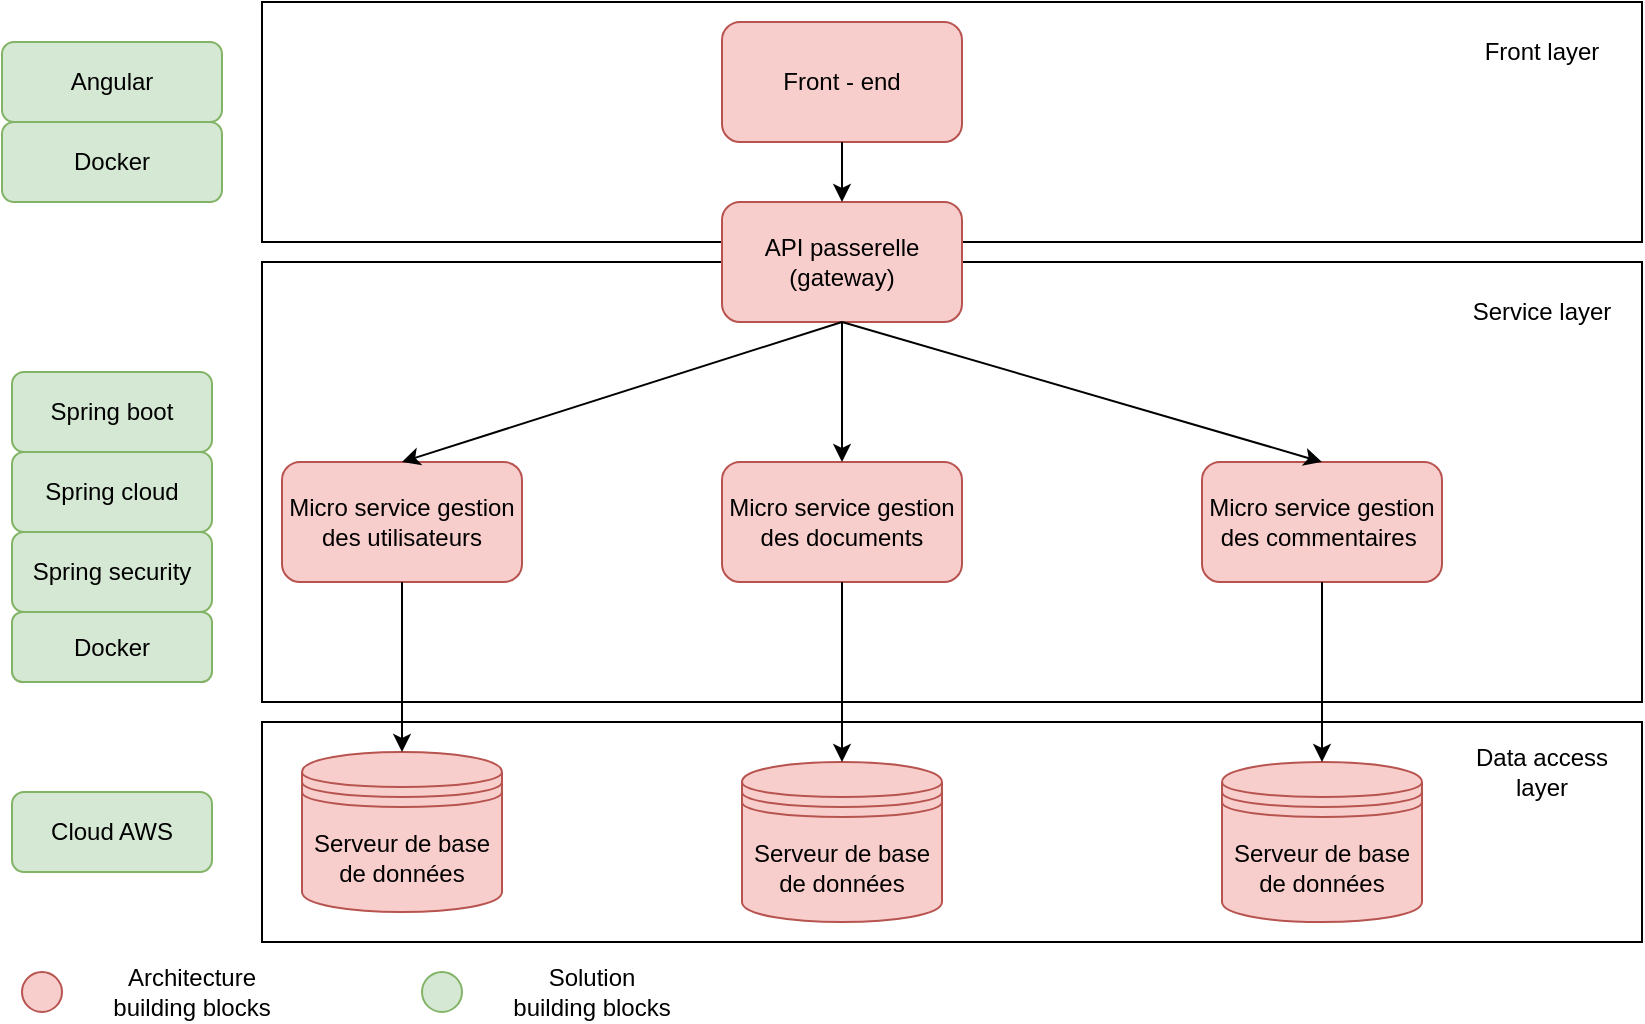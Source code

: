 <mxfile version="20.8.5" type="github">
  <diagram id="Vuyk-2e29oqBd6F1tE3K" name="Page-1">
    <mxGraphModel dx="1434" dy="726" grid="1" gridSize="10" guides="1" tooltips="1" connect="1" arrows="1" fold="1" page="1" pageScale="1" pageWidth="827" pageHeight="1169" math="0" shadow="0">
      <root>
        <mxCell id="0" />
        <mxCell id="1" parent="0" />
        <mxCell id="rIjrJX4Dk5kXch5xxkFY-4" value="" style="rounded=0;whiteSpace=wrap;html=1;" parent="1" vertex="1">
          <mxGeometry x="134" y="470" width="690" height="120" as="geometry" />
        </mxCell>
        <mxCell id="rIjrJX4Dk5kXch5xxkFY-3" value="" style="rounded=0;whiteSpace=wrap;html=1;" parent="1" vertex="1">
          <mxGeometry x="134" y="600" width="690" height="220" as="geometry" />
        </mxCell>
        <mxCell id="rIjrJX4Dk5kXch5xxkFY-2" value="" style="rounded=0;whiteSpace=wrap;html=1;" parent="1" vertex="1">
          <mxGeometry x="134" y="830" width="690" height="110" as="geometry" />
        </mxCell>
        <mxCell id="1Sg80rZOHdZ85smLCKLu-2" value="API passerelle (gateway)" style="rounded=1;whiteSpace=wrap;html=1;fillColor=#f8cecc;strokeColor=#b85450;" parent="1" vertex="1">
          <mxGeometry x="364" y="570" width="120" height="60" as="geometry" />
        </mxCell>
        <mxCell id="1Sg80rZOHdZ85smLCKLu-8" value="&lt;div&gt;Micro service gestion des utilisateurs&lt;br&gt;&lt;/div&gt;" style="rounded=1;whiteSpace=wrap;html=1;fillColor=#f8cecc;strokeColor=#b85450;" parent="1" vertex="1">
          <mxGeometry x="144" y="700" width="120" height="60" as="geometry" />
        </mxCell>
        <mxCell id="1Sg80rZOHdZ85smLCKLu-9" value="&lt;div&gt;Micro service gestion des documents&lt;br&gt;&lt;/div&gt;" style="rounded=1;whiteSpace=wrap;html=1;fillColor=#f8cecc;strokeColor=#b85450;" parent="1" vertex="1">
          <mxGeometry x="364" y="700" width="120" height="60" as="geometry" />
        </mxCell>
        <mxCell id="1Sg80rZOHdZ85smLCKLu-10" value="&lt;div&gt;Micro service gestion des commentaires&amp;nbsp; &lt;br&gt;&lt;/div&gt;" style="rounded=1;whiteSpace=wrap;html=1;fillColor=#f8cecc;strokeColor=#b85450;" parent="1" vertex="1">
          <mxGeometry x="604" y="700" width="120" height="60" as="geometry" />
        </mxCell>
        <mxCell id="1Sg80rZOHdZ85smLCKLu-16" value="" style="endArrow=classic;html=1;rounded=0;entryX=0.5;entryY=0;entryDx=0;entryDy=0;exitX=0.5;exitY=1;exitDx=0;exitDy=0;" parent="1" source="1Sg80rZOHdZ85smLCKLu-2" target="1Sg80rZOHdZ85smLCKLu-9" edge="1">
          <mxGeometry width="50" height="50" relative="1" as="geometry">
            <mxPoint x="314" y="810" as="sourcePoint" />
            <mxPoint x="364" y="760" as="targetPoint" />
          </mxGeometry>
        </mxCell>
        <mxCell id="1Sg80rZOHdZ85smLCKLu-18" value="" style="endArrow=classic;html=1;rounded=0;entryX=0.5;entryY=0;entryDx=0;entryDy=0;exitX=0.5;exitY=1;exitDx=0;exitDy=0;" parent="1" source="1Sg80rZOHdZ85smLCKLu-2" target="1Sg80rZOHdZ85smLCKLu-8" edge="1">
          <mxGeometry width="50" height="50" relative="1" as="geometry">
            <mxPoint x="314" y="810" as="sourcePoint" />
            <mxPoint x="364" y="760" as="targetPoint" />
          </mxGeometry>
        </mxCell>
        <mxCell id="1Sg80rZOHdZ85smLCKLu-19" value="Serveur de base de données " style="shape=datastore;whiteSpace=wrap;html=1;fillColor=#f8cecc;strokeColor=#b85450;" parent="1" vertex="1">
          <mxGeometry x="154" y="845" width="100" height="80" as="geometry" />
        </mxCell>
        <mxCell id="1Sg80rZOHdZ85smLCKLu-20" value="Serveur de base de données " style="shape=datastore;whiteSpace=wrap;html=1;fillColor=#f8cecc;strokeColor=#b85450;" parent="1" vertex="1">
          <mxGeometry x="374" y="850" width="100" height="80" as="geometry" />
        </mxCell>
        <mxCell id="1Sg80rZOHdZ85smLCKLu-21" value="Serveur de base de données " style="shape=datastore;whiteSpace=wrap;html=1;fillColor=#f8cecc;strokeColor=#b85450;" parent="1" vertex="1">
          <mxGeometry x="614" y="850" width="100" height="80" as="geometry" />
        </mxCell>
        <mxCell id="1Sg80rZOHdZ85smLCKLu-22" value="Front - end" style="rounded=1;whiteSpace=wrap;html=1;fillColor=#f8cecc;strokeColor=#b85450;" parent="1" vertex="1">
          <mxGeometry x="364" y="480" width="120" height="60" as="geometry" />
        </mxCell>
        <mxCell id="1Sg80rZOHdZ85smLCKLu-23" value="" style="endArrow=classic;html=1;rounded=0;entryX=0.5;entryY=0;entryDx=0;entryDy=0;exitX=0.5;exitY=1;exitDx=0;exitDy=0;" parent="1" source="1Sg80rZOHdZ85smLCKLu-22" target="1Sg80rZOHdZ85smLCKLu-2" edge="1">
          <mxGeometry width="50" height="50" relative="1" as="geometry">
            <mxPoint x="314" y="660" as="sourcePoint" />
            <mxPoint x="364" y="610" as="targetPoint" />
          </mxGeometry>
        </mxCell>
        <mxCell id="1Sg80rZOHdZ85smLCKLu-25" value="" style="endArrow=classic;html=1;rounded=0;entryX=0.5;entryY=0;entryDx=0;entryDy=0;exitX=0.5;exitY=1;exitDx=0;exitDy=0;" parent="1" source="1Sg80rZOHdZ85smLCKLu-8" target="1Sg80rZOHdZ85smLCKLu-19" edge="1">
          <mxGeometry width="50" height="50" relative="1" as="geometry">
            <mxPoint x="314" y="750" as="sourcePoint" />
            <mxPoint x="364" y="700" as="targetPoint" />
          </mxGeometry>
        </mxCell>
        <mxCell id="1Sg80rZOHdZ85smLCKLu-26" value="" style="endArrow=classic;html=1;rounded=0;entryX=0.5;entryY=0;entryDx=0;entryDy=0;exitX=0.5;exitY=1;exitDx=0;exitDy=0;" parent="1" source="1Sg80rZOHdZ85smLCKLu-9" target="1Sg80rZOHdZ85smLCKLu-20" edge="1">
          <mxGeometry width="50" height="50" relative="1" as="geometry">
            <mxPoint x="343.5" y="770" as="sourcePoint" />
            <mxPoint x="343.5" y="810" as="targetPoint" />
          </mxGeometry>
        </mxCell>
        <mxCell id="1Sg80rZOHdZ85smLCKLu-27" value="" style="endArrow=classic;html=1;rounded=0;entryX=0.5;entryY=0;entryDx=0;entryDy=0;exitX=0.5;exitY=1;exitDx=0;exitDy=0;" parent="1" source="1Sg80rZOHdZ85smLCKLu-10" target="1Sg80rZOHdZ85smLCKLu-21" edge="1">
          <mxGeometry width="50" height="50" relative="1" as="geometry">
            <mxPoint x="524" y="770" as="sourcePoint" />
            <mxPoint x="524" y="810" as="targetPoint" />
          </mxGeometry>
        </mxCell>
        <mxCell id="rIjrJX4Dk5kXch5xxkFY-1" value="" style="endArrow=classic;html=1;rounded=0;entryX=0.5;entryY=0;entryDx=0;entryDy=0;exitX=0.5;exitY=1;exitDx=0;exitDy=0;" parent="1" source="1Sg80rZOHdZ85smLCKLu-2" target="1Sg80rZOHdZ85smLCKLu-10" edge="1">
          <mxGeometry width="50" height="50" relative="1" as="geometry">
            <mxPoint x="344" y="660" as="sourcePoint" />
            <mxPoint x="394" y="610" as="targetPoint" />
          </mxGeometry>
        </mxCell>
        <mxCell id="rIjrJX4Dk5kXch5xxkFY-5" value="Service layer" style="text;html=1;strokeColor=none;fillColor=none;align=center;verticalAlign=middle;whiteSpace=wrap;rounded=0;" parent="1" vertex="1">
          <mxGeometry x="734" y="610" width="80" height="30" as="geometry" />
        </mxCell>
        <mxCell id="rIjrJX4Dk5kXch5xxkFY-6" value="Front layer" style="text;html=1;strokeColor=none;fillColor=none;align=center;verticalAlign=middle;whiteSpace=wrap;rounded=0;" parent="1" vertex="1">
          <mxGeometry x="744" y="480" width="60" height="30" as="geometry" />
        </mxCell>
        <mxCell id="rIjrJX4Dk5kXch5xxkFY-7" value="Data access layer" style="text;html=1;strokeColor=none;fillColor=none;align=center;verticalAlign=middle;whiteSpace=wrap;rounded=0;" parent="1" vertex="1">
          <mxGeometry x="734" y="840" width="80" height="30" as="geometry" />
        </mxCell>
        <mxCell id="rIjrJX4Dk5kXch5xxkFY-8" value="" style="ellipse;whiteSpace=wrap;html=1;aspect=fixed;fillColor=#f8cecc;strokeColor=#b85450;" parent="1" vertex="1">
          <mxGeometry x="14" y="955" width="20" height="20" as="geometry" />
        </mxCell>
        <mxCell id="rIjrJX4Dk5kXch5xxkFY-9" value="Architecture building blocks" style="text;html=1;strokeColor=none;fillColor=none;align=center;verticalAlign=middle;whiteSpace=wrap;rounded=0;" parent="1" vertex="1">
          <mxGeometry x="54" y="950" width="90" height="30" as="geometry" />
        </mxCell>
        <mxCell id="rIjrJX4Dk5kXch5xxkFY-10" value="" style="ellipse;whiteSpace=wrap;html=1;aspect=fixed;fillColor=#d5e8d4;strokeColor=#82b366;" parent="1" vertex="1">
          <mxGeometry x="214" y="955" width="20" height="20" as="geometry" />
        </mxCell>
        <mxCell id="rIjrJX4Dk5kXch5xxkFY-11" value="Solution building blocks" style="text;html=1;strokeColor=none;fillColor=none;align=center;verticalAlign=middle;whiteSpace=wrap;rounded=0;" parent="1" vertex="1">
          <mxGeometry x="254" y="950" width="90" height="30" as="geometry" />
        </mxCell>
        <mxCell id="rIjrJX4Dk5kXch5xxkFY-12" value="Angular" style="rounded=1;whiteSpace=wrap;html=1;fillColor=#d5e8d4;strokeColor=#82b366;" parent="1" vertex="1">
          <mxGeometry x="4" y="490" width="110" height="40" as="geometry" />
        </mxCell>
        <mxCell id="rIjrJX4Dk5kXch5xxkFY-13" value="Spring cloud" style="rounded=1;whiteSpace=wrap;html=1;fillColor=#d5e8d4;strokeColor=#82b366;" parent="1" vertex="1">
          <mxGeometry x="9" y="695" width="100" height="40" as="geometry" />
        </mxCell>
        <mxCell id="rIjrJX4Dk5kXch5xxkFY-14" value="Spring boot" style="rounded=1;whiteSpace=wrap;html=1;fillColor=#d5e8d4;strokeColor=#82b366;" parent="1" vertex="1">
          <mxGeometry x="9" y="655" width="100" height="40" as="geometry" />
        </mxCell>
        <mxCell id="rIjrJX4Dk5kXch5xxkFY-15" value="Cloud AWS" style="rounded=1;whiteSpace=wrap;html=1;fillColor=#d5e8d4;strokeColor=#82b366;" parent="1" vertex="1">
          <mxGeometry x="9" y="865" width="100" height="40" as="geometry" />
        </mxCell>
        <mxCell id="yyKlO_owRGHJmFKWj0uO-1" value="Spring security" style="rounded=1;whiteSpace=wrap;html=1;fillColor=#d5e8d4;strokeColor=#82b366;" parent="1" vertex="1">
          <mxGeometry x="9" y="735" width="100" height="40" as="geometry" />
        </mxCell>
        <mxCell id="yyKlO_owRGHJmFKWj0uO-3" value="Docker" style="rounded=1;whiteSpace=wrap;html=1;fillColor=#d5e8d4;strokeColor=#82b366;" parent="1" vertex="1">
          <mxGeometry x="4" y="530" width="110" height="40" as="geometry" />
        </mxCell>
        <mxCell id="yyKlO_owRGHJmFKWj0uO-4" value="Docker" style="rounded=1;whiteSpace=wrap;html=1;fillColor=#d5e8d4;strokeColor=#82b366;" parent="1" vertex="1">
          <mxGeometry x="9" y="775" width="100" height="35" as="geometry" />
        </mxCell>
      </root>
    </mxGraphModel>
  </diagram>
</mxfile>
